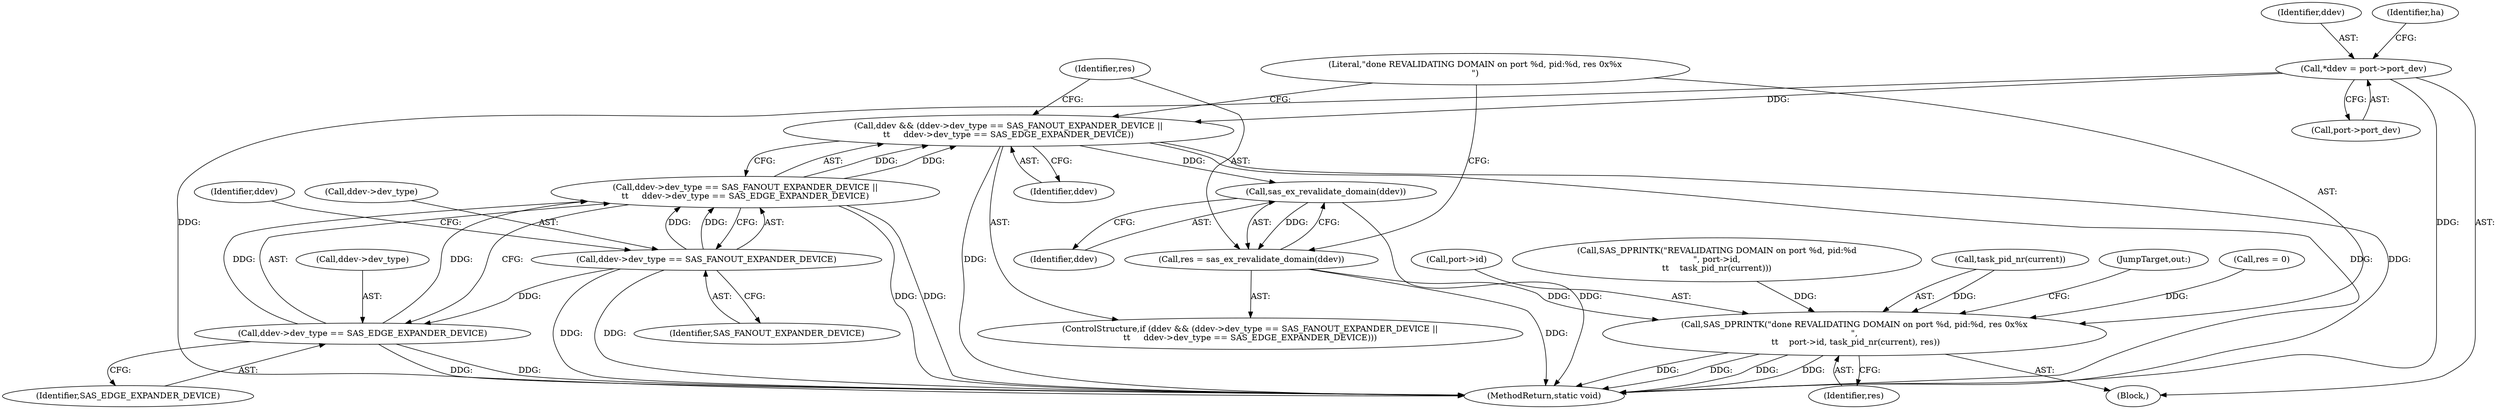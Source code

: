 digraph "0_linux_0558f33c06bb910e2879e355192227a8e8f0219d_5@API" {
"1000183" [label="(Call,sas_ex_revalidate_domain(ddev))"];
"1000168" [label="(Call,ddev && (ddev->dev_type == SAS_FANOUT_EXPANDER_DEVICE ||\n\t\t     ddev->dev_type == SAS_EDGE_EXPANDER_DEVICE))"];
"1000126" [label="(Call,*ddev = port->port_dev)"];
"1000170" [label="(Call,ddev->dev_type == SAS_FANOUT_EXPANDER_DEVICE ||\n\t\t     ddev->dev_type == SAS_EDGE_EXPANDER_DEVICE)"];
"1000171" [label="(Call,ddev->dev_type == SAS_FANOUT_EXPANDER_DEVICE)"];
"1000176" [label="(Call,ddev->dev_type == SAS_EDGE_EXPANDER_DEVICE)"];
"1000181" [label="(Call,res = sas_ex_revalidate_domain(ddev))"];
"1000185" [label="(Call,SAS_DPRINTK(\"done REVALIDATING DOMAIN on port %d, pid:%d, res 0x%x\n\",\n \t\t    port->id, task_pid_nr(current), res))"];
"1000182" [label="(Identifier,res)"];
"1000128" [label="(Call,port->port_dev)"];
"1000170" [label="(Call,ddev->dev_type == SAS_FANOUT_EXPANDER_DEVICE ||\n\t\t     ddev->dev_type == SAS_EDGE_EXPANDER_DEVICE)"];
"1000177" [label="(Call,ddev->dev_type)"];
"1000178" [label="(Identifier,ddev)"];
"1000169" [label="(Identifier,ddev)"];
"1000186" [label="(Literal,\"done REVALIDATING DOMAIN on port %d, pid:%d, res 0x%x\n\")"];
"1000184" [label="(Identifier,ddev)"];
"1000172" [label="(Call,ddev->dev_type)"];
"1000175" [label="(Identifier,SAS_FANOUT_EXPANDER_DEVICE)"];
"1000187" [label="(Call,port->id)"];
"1000126" [label="(Call,*ddev = port->port_dev)"];
"1000160" [label="(Call,SAS_DPRINTK(\"REVALIDATING DOMAIN on port %d, pid:%d\n\", port->id,\n\t\t    task_pid_nr(current)))"];
"1000127" [label="(Identifier,ddev)"];
"1000190" [label="(Call,task_pid_nr(current))"];
"1000176" [label="(Call,ddev->dev_type == SAS_EDGE_EXPANDER_DEVICE)"];
"1000193" [label="(JumpTarget,out:)"];
"1000105" [label="(Call,res = 0)"];
"1000134" [label="(Identifier,ha)"];
"1000192" [label="(Identifier,res)"];
"1000183" [label="(Call,sas_ex_revalidate_domain(ddev))"];
"1000103" [label="(Block,)"];
"1000180" [label="(Identifier,SAS_EDGE_EXPANDER_DEVICE)"];
"1000205" [label="(MethodReturn,static void)"];
"1000167" [label="(ControlStructure,if (ddev && (ddev->dev_type == SAS_FANOUT_EXPANDER_DEVICE ||\n\t\t     ddev->dev_type == SAS_EDGE_EXPANDER_DEVICE)))"];
"1000168" [label="(Call,ddev && (ddev->dev_type == SAS_FANOUT_EXPANDER_DEVICE ||\n\t\t     ddev->dev_type == SAS_EDGE_EXPANDER_DEVICE))"];
"1000185" [label="(Call,SAS_DPRINTK(\"done REVALIDATING DOMAIN on port %d, pid:%d, res 0x%x\n\",\n \t\t    port->id, task_pid_nr(current), res))"];
"1000181" [label="(Call,res = sas_ex_revalidate_domain(ddev))"];
"1000171" [label="(Call,ddev->dev_type == SAS_FANOUT_EXPANDER_DEVICE)"];
"1000183" -> "1000181"  [label="AST: "];
"1000183" -> "1000184"  [label="CFG: "];
"1000184" -> "1000183"  [label="AST: "];
"1000181" -> "1000183"  [label="CFG: "];
"1000183" -> "1000205"  [label="DDG: "];
"1000183" -> "1000181"  [label="DDG: "];
"1000168" -> "1000183"  [label="DDG: "];
"1000168" -> "1000167"  [label="AST: "];
"1000168" -> "1000169"  [label="CFG: "];
"1000168" -> "1000170"  [label="CFG: "];
"1000169" -> "1000168"  [label="AST: "];
"1000170" -> "1000168"  [label="AST: "];
"1000182" -> "1000168"  [label="CFG: "];
"1000186" -> "1000168"  [label="CFG: "];
"1000168" -> "1000205"  [label="DDG: "];
"1000168" -> "1000205"  [label="DDG: "];
"1000168" -> "1000205"  [label="DDG: "];
"1000126" -> "1000168"  [label="DDG: "];
"1000170" -> "1000168"  [label="DDG: "];
"1000170" -> "1000168"  [label="DDG: "];
"1000126" -> "1000103"  [label="AST: "];
"1000126" -> "1000128"  [label="CFG: "];
"1000127" -> "1000126"  [label="AST: "];
"1000128" -> "1000126"  [label="AST: "];
"1000134" -> "1000126"  [label="CFG: "];
"1000126" -> "1000205"  [label="DDG: "];
"1000126" -> "1000205"  [label="DDG: "];
"1000170" -> "1000171"  [label="CFG: "];
"1000170" -> "1000176"  [label="CFG: "];
"1000171" -> "1000170"  [label="AST: "];
"1000176" -> "1000170"  [label="AST: "];
"1000170" -> "1000205"  [label="DDG: "];
"1000170" -> "1000205"  [label="DDG: "];
"1000171" -> "1000170"  [label="DDG: "];
"1000171" -> "1000170"  [label="DDG: "];
"1000176" -> "1000170"  [label="DDG: "];
"1000176" -> "1000170"  [label="DDG: "];
"1000171" -> "1000175"  [label="CFG: "];
"1000172" -> "1000171"  [label="AST: "];
"1000175" -> "1000171"  [label="AST: "];
"1000178" -> "1000171"  [label="CFG: "];
"1000171" -> "1000205"  [label="DDG: "];
"1000171" -> "1000205"  [label="DDG: "];
"1000171" -> "1000176"  [label="DDG: "];
"1000176" -> "1000180"  [label="CFG: "];
"1000177" -> "1000176"  [label="AST: "];
"1000180" -> "1000176"  [label="AST: "];
"1000176" -> "1000205"  [label="DDG: "];
"1000176" -> "1000205"  [label="DDG: "];
"1000181" -> "1000167"  [label="AST: "];
"1000182" -> "1000181"  [label="AST: "];
"1000186" -> "1000181"  [label="CFG: "];
"1000181" -> "1000205"  [label="DDG: "];
"1000181" -> "1000185"  [label="DDG: "];
"1000185" -> "1000103"  [label="AST: "];
"1000185" -> "1000192"  [label="CFG: "];
"1000186" -> "1000185"  [label="AST: "];
"1000187" -> "1000185"  [label="AST: "];
"1000190" -> "1000185"  [label="AST: "];
"1000192" -> "1000185"  [label="AST: "];
"1000193" -> "1000185"  [label="CFG: "];
"1000185" -> "1000205"  [label="DDG: "];
"1000185" -> "1000205"  [label="DDG: "];
"1000185" -> "1000205"  [label="DDG: "];
"1000185" -> "1000205"  [label="DDG: "];
"1000160" -> "1000185"  [label="DDG: "];
"1000190" -> "1000185"  [label="DDG: "];
"1000105" -> "1000185"  [label="DDG: "];
}
